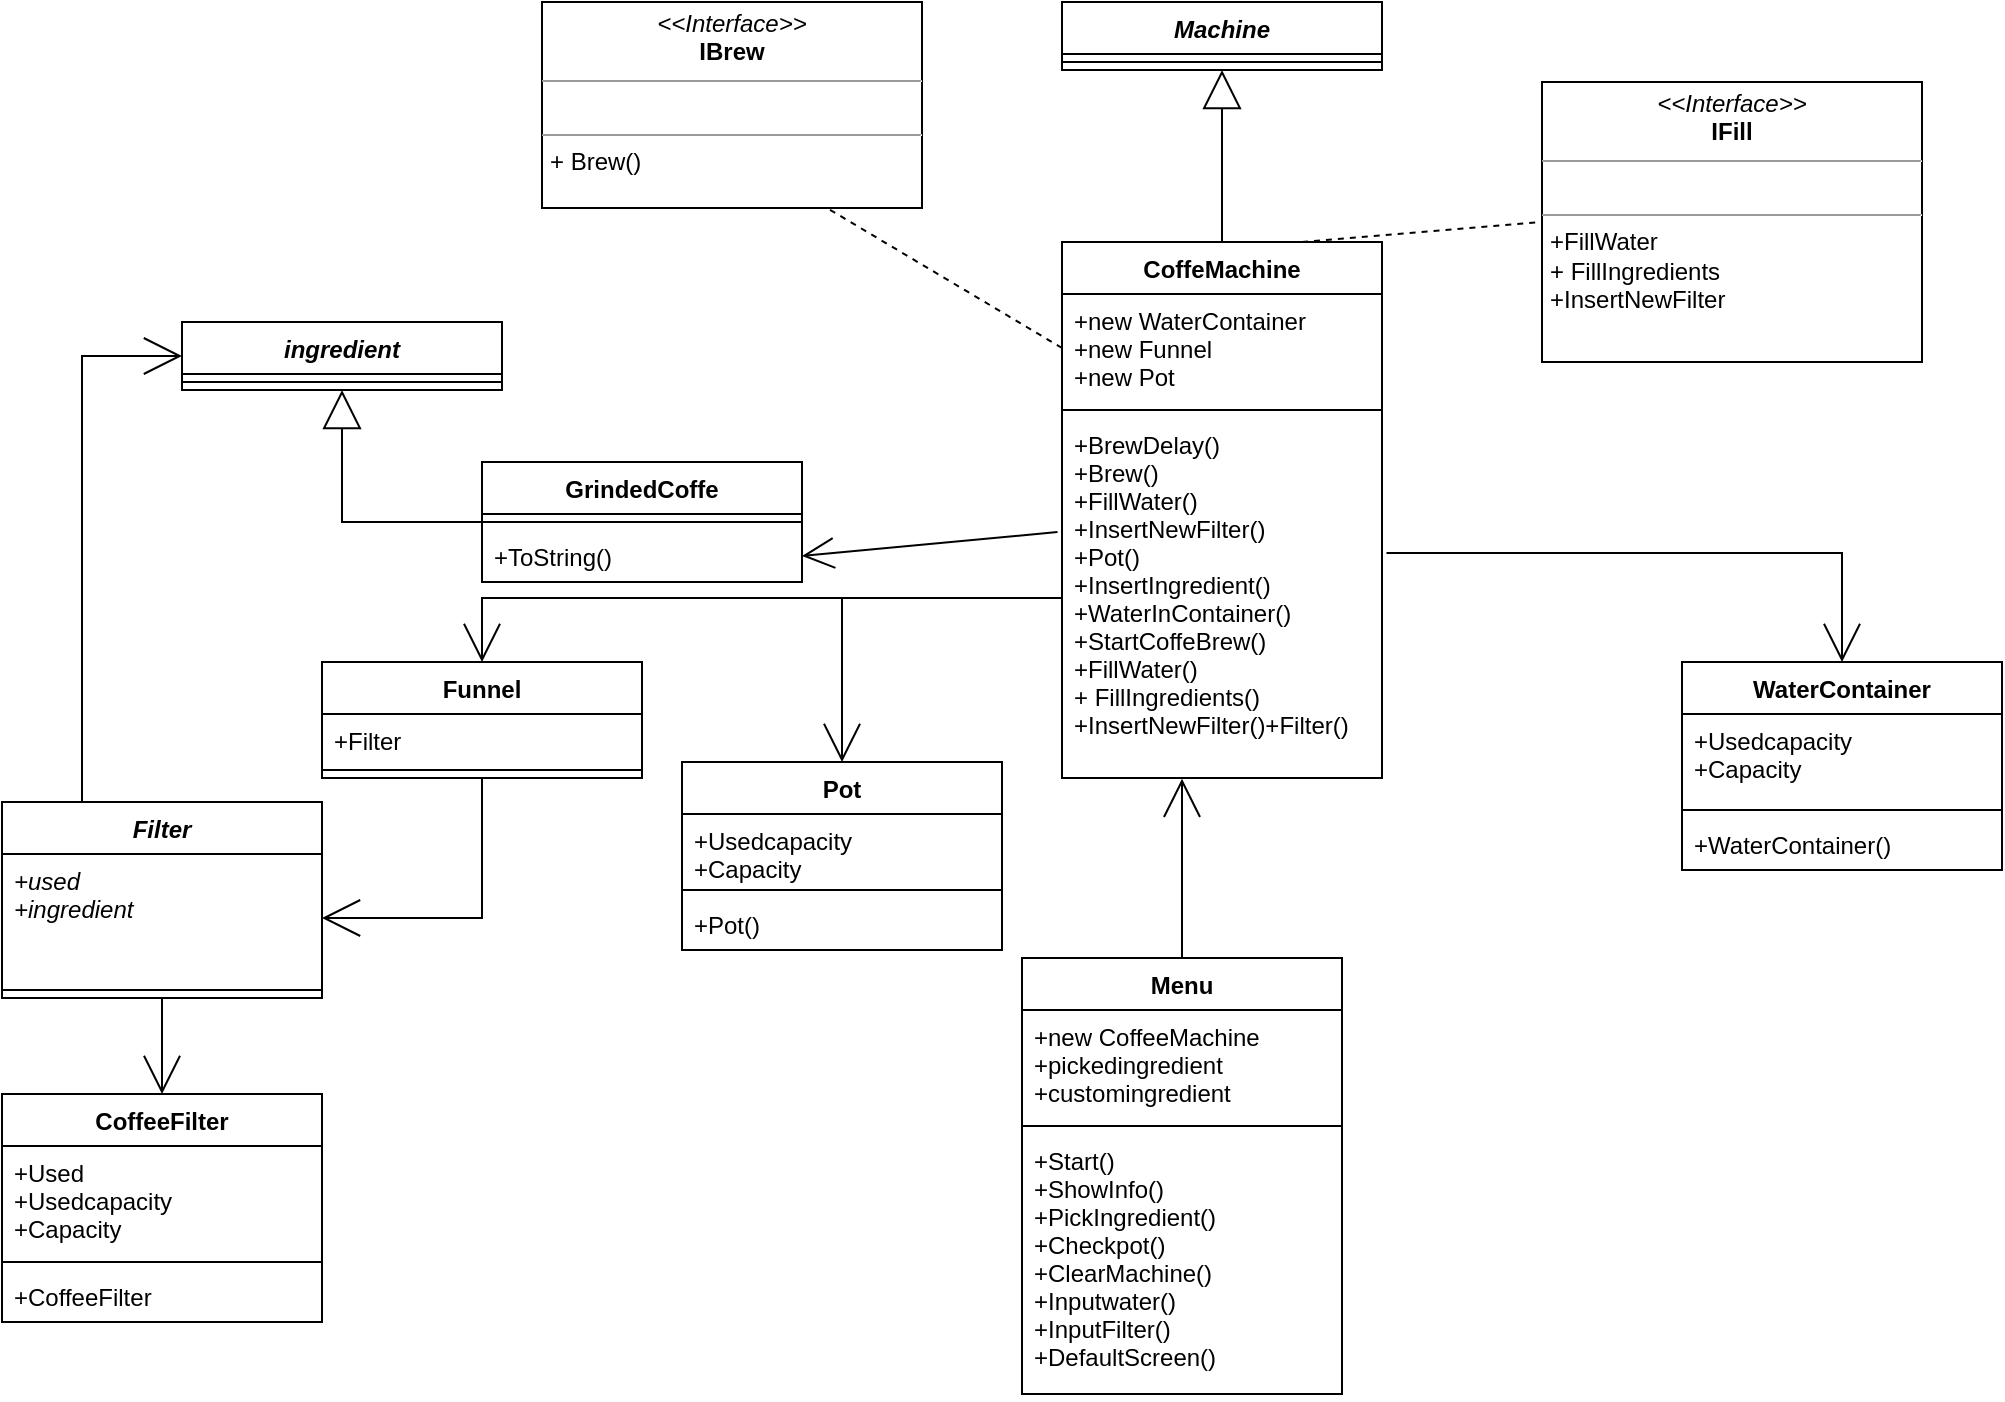 <mxfile version="13.8.8" type="device"><diagram id="LO_t9i2p7jxRv9cvfPRY" name="Page-1"><mxGraphModel dx="941" dy="929" grid="1" gridSize="10" guides="1" tooltips="1" connect="1" arrows="1" fold="1" page="0" pageScale="1" pageWidth="827" pageHeight="1169" background="none" math="0" shadow="0"><root><mxCell id="0"/><mxCell id="1" parent="0"/><mxCell id="_DNaBIefoMyBeeURHFws-1" value="Machine" style="swimlane;fontStyle=3;align=center;verticalAlign=top;childLayout=stackLayout;horizontal=1;startSize=26;horizontalStack=0;resizeParent=1;resizeParentMax=0;resizeLast=0;collapsible=1;marginBottom=0;" vertex="1" parent="1"><mxGeometry x="320" y="160" width="160" height="34" as="geometry"/></mxCell><mxCell id="_DNaBIefoMyBeeURHFws-3" value="" style="line;strokeWidth=1;fillColor=none;align=left;verticalAlign=middle;spacingTop=-1;spacingLeft=3;spacingRight=3;rotatable=0;labelPosition=right;points=[];portConstraint=eastwest;" vertex="1" parent="_DNaBIefoMyBeeURHFws-1"><mxGeometry y="26" width="160" height="8" as="geometry"/></mxCell><mxCell id="_DNaBIefoMyBeeURHFws-9" style="edgeStyle=orthogonalEdgeStyle;rounded=0;orthogonalLoop=1;jettySize=auto;html=1;exitX=0.5;exitY=0;exitDx=0;exitDy=0;entryX=0.5;entryY=1;entryDx=0;entryDy=0;endArrow=block;endFill=0;endSize=17;" edge="1" parent="1" source="_DNaBIefoMyBeeURHFws-69" target="_DNaBIefoMyBeeURHFws-1"><mxGeometry relative="1" as="geometry"><mxPoint x="400" y="360" as="sourcePoint"/></mxGeometry></mxCell><mxCell id="_DNaBIefoMyBeeURHFws-75" style="edgeStyle=orthogonalEdgeStyle;rounded=0;orthogonalLoop=1;jettySize=auto;html=1;exitX=0.5;exitY=1;exitDx=0;exitDy=0;endArrow=open;endFill=0;endSize=17;" edge="1" parent="1" source="_DNaBIefoMyBeeURHFws-14" target="_DNaBIefoMyBeeURHFws-19"><mxGeometry relative="1" as="geometry"/></mxCell><mxCell id="_DNaBIefoMyBeeURHFws-14" value="Funnel" style="swimlane;fontStyle=1;align=center;verticalAlign=top;childLayout=stackLayout;horizontal=1;startSize=26;horizontalStack=0;resizeParent=1;resizeParentMax=0;resizeLast=0;collapsible=1;marginBottom=0;" vertex="1" parent="1"><mxGeometry x="-50" y="490" width="160" height="58" as="geometry"/></mxCell><mxCell id="_DNaBIefoMyBeeURHFws-15" value="+Filter&#xA;" style="text;strokeColor=none;fillColor=none;align=left;verticalAlign=top;spacingLeft=4;spacingRight=4;overflow=hidden;rotatable=0;points=[[0,0.5],[1,0.5]];portConstraint=eastwest;" vertex="1" parent="_DNaBIefoMyBeeURHFws-14"><mxGeometry y="26" width="160" height="24" as="geometry"/></mxCell><mxCell id="_DNaBIefoMyBeeURHFws-16" value="" style="line;strokeWidth=1;fillColor=none;align=left;verticalAlign=middle;spacingTop=-1;spacingLeft=3;spacingRight=3;rotatable=0;labelPosition=right;points=[];portConstraint=eastwest;" vertex="1" parent="_DNaBIefoMyBeeURHFws-14"><mxGeometry y="50" width="160" height="8" as="geometry"/></mxCell><mxCell id="_DNaBIefoMyBeeURHFws-100" style="edgeStyle=orthogonalEdgeStyle;rounded=0;orthogonalLoop=1;jettySize=auto;html=1;exitX=0.5;exitY=1;exitDx=0;exitDy=0;entryX=0.5;entryY=0;entryDx=0;entryDy=0;endArrow=open;endFill=0;endSize=17;" edge="1" parent="1" source="_DNaBIefoMyBeeURHFws-18" target="_DNaBIefoMyBeeURHFws-44"><mxGeometry relative="1" as="geometry"/></mxCell><mxCell id="_DNaBIefoMyBeeURHFws-102" style="edgeStyle=orthogonalEdgeStyle;rounded=0;orthogonalLoop=1;jettySize=auto;html=1;exitX=0.25;exitY=0;exitDx=0;exitDy=0;entryX=0;entryY=0.5;entryDx=0;entryDy=0;endArrow=open;endFill=0;endSize=17;" edge="1" parent="1" source="_DNaBIefoMyBeeURHFws-18" target="_DNaBIefoMyBeeURHFws-36"><mxGeometry relative="1" as="geometry"/></mxCell><mxCell id="_DNaBIefoMyBeeURHFws-18" value="Filter" style="swimlane;fontStyle=3;align=center;verticalAlign=top;childLayout=stackLayout;horizontal=1;startSize=26;horizontalStack=0;resizeParent=1;resizeParentMax=0;resizeLast=0;collapsible=1;marginBottom=0;" vertex="1" parent="1"><mxGeometry x="-210" y="560" width="160" height="98" as="geometry"/></mxCell><mxCell id="_DNaBIefoMyBeeURHFws-19" value="+used&#xA;+ingredient&#xA;&#xA;&#xA;" style="text;strokeColor=none;fillColor=none;align=left;verticalAlign=top;spacingLeft=4;spacingRight=4;overflow=hidden;rotatable=0;points=[[0,0.5],[1,0.5]];portConstraint=eastwest;fontStyle=2" vertex="1" parent="_DNaBIefoMyBeeURHFws-18"><mxGeometry y="26" width="160" height="64" as="geometry"/></mxCell><mxCell id="_DNaBIefoMyBeeURHFws-20" value="" style="line;strokeWidth=1;fillColor=none;align=left;verticalAlign=middle;spacingTop=-1;spacingLeft=3;spacingRight=3;rotatable=0;labelPosition=right;points=[];portConstraint=eastwest;" vertex="1" parent="_DNaBIefoMyBeeURHFws-18"><mxGeometry y="90" width="160" height="8" as="geometry"/></mxCell><mxCell id="_DNaBIefoMyBeeURHFws-36" value="ingredient" style="swimlane;fontStyle=3;align=center;verticalAlign=top;childLayout=stackLayout;horizontal=1;startSize=26;horizontalStack=0;resizeParent=1;resizeParentMax=0;resizeLast=0;collapsible=1;marginBottom=0;" vertex="1" parent="1"><mxGeometry x="-120" y="320" width="160" height="34" as="geometry"/></mxCell><mxCell id="_DNaBIefoMyBeeURHFws-38" value="" style="line;strokeWidth=1;fillColor=none;align=left;verticalAlign=middle;spacingTop=-1;spacingLeft=3;spacingRight=3;rotatable=0;labelPosition=right;points=[];portConstraint=eastwest;" vertex="1" parent="_DNaBIefoMyBeeURHFws-36"><mxGeometry y="26" width="160" height="8" as="geometry"/></mxCell><mxCell id="_DNaBIefoMyBeeURHFws-40" value="WaterContainer" style="swimlane;fontStyle=1;align=center;verticalAlign=top;childLayout=stackLayout;horizontal=1;startSize=26;horizontalStack=0;resizeParent=1;resizeParentMax=0;resizeLast=0;collapsible=1;marginBottom=0;" vertex="1" parent="1"><mxGeometry x="630" y="490" width="160" height="104" as="geometry"/></mxCell><mxCell id="_DNaBIefoMyBeeURHFws-41" value="+Usedcapacity&#xA;+Capacity&#xA;&#xA;&#xA;" style="text;strokeColor=none;fillColor=none;align=left;verticalAlign=top;spacingLeft=4;spacingRight=4;overflow=hidden;rotatable=0;points=[[0,0.5],[1,0.5]];portConstraint=eastwest;" vertex="1" parent="_DNaBIefoMyBeeURHFws-40"><mxGeometry y="26" width="160" height="44" as="geometry"/></mxCell><mxCell id="_DNaBIefoMyBeeURHFws-42" value="" style="line;strokeWidth=1;fillColor=none;align=left;verticalAlign=middle;spacingTop=-1;spacingLeft=3;spacingRight=3;rotatable=0;labelPosition=right;points=[];portConstraint=eastwest;" vertex="1" parent="_DNaBIefoMyBeeURHFws-40"><mxGeometry y="70" width="160" height="8" as="geometry"/></mxCell><mxCell id="_DNaBIefoMyBeeURHFws-43" value="+WaterContainer()" style="text;strokeColor=none;fillColor=none;align=left;verticalAlign=top;spacingLeft=4;spacingRight=4;overflow=hidden;rotatable=0;points=[[0,0.5],[1,0.5]];portConstraint=eastwest;" vertex="1" parent="_DNaBIefoMyBeeURHFws-40"><mxGeometry y="78" width="160" height="26" as="geometry"/></mxCell><mxCell id="_DNaBIefoMyBeeURHFws-44" value="CoffeeFilter" style="swimlane;fontStyle=1;align=center;verticalAlign=top;childLayout=stackLayout;horizontal=1;startSize=26;horizontalStack=0;resizeParent=1;resizeParentMax=0;resizeLast=0;collapsible=1;marginBottom=0;" vertex="1" parent="1"><mxGeometry x="-210" y="706" width="160" height="114" as="geometry"/></mxCell><mxCell id="_DNaBIefoMyBeeURHFws-45" value="+Used&#xA;+Usedcapacity&#xA;+Capacity&#xA;&#xA;&#xA;" style="text;strokeColor=none;fillColor=none;align=left;verticalAlign=top;spacingLeft=4;spacingRight=4;overflow=hidden;rotatable=0;points=[[0,0.5],[1,0.5]];portConstraint=eastwest;" vertex="1" parent="_DNaBIefoMyBeeURHFws-44"><mxGeometry y="26" width="160" height="54" as="geometry"/></mxCell><mxCell id="_DNaBIefoMyBeeURHFws-46" value="" style="line;strokeWidth=1;fillColor=none;align=left;verticalAlign=middle;spacingTop=-1;spacingLeft=3;spacingRight=3;rotatable=0;labelPosition=right;points=[];portConstraint=eastwest;" vertex="1" parent="_DNaBIefoMyBeeURHFws-44"><mxGeometry y="80" width="160" height="8" as="geometry"/></mxCell><mxCell id="_DNaBIefoMyBeeURHFws-47" value="+CoffeeFilter" style="text;strokeColor=none;fillColor=none;align=left;verticalAlign=top;spacingLeft=4;spacingRight=4;overflow=hidden;rotatable=0;points=[[0,0.5],[1,0.5]];portConstraint=eastwest;" vertex="1" parent="_DNaBIefoMyBeeURHFws-44"><mxGeometry y="88" width="160" height="26" as="geometry"/></mxCell><mxCell id="_DNaBIefoMyBeeURHFws-51" value="GrindedCoffe" style="swimlane;fontStyle=1;align=center;verticalAlign=top;childLayout=stackLayout;horizontal=1;startSize=26;horizontalStack=0;resizeParent=1;resizeParentMax=0;resizeLast=0;collapsible=1;marginBottom=0;" vertex="1" parent="1"><mxGeometry x="30" y="390" width="160" height="60" as="geometry"/></mxCell><mxCell id="_DNaBIefoMyBeeURHFws-53" value="" style="line;strokeWidth=1;fillColor=none;align=left;verticalAlign=middle;spacingTop=-1;spacingLeft=3;spacingRight=3;rotatable=0;labelPosition=right;points=[];portConstraint=eastwest;" vertex="1" parent="_DNaBIefoMyBeeURHFws-51"><mxGeometry y="26" width="160" height="8" as="geometry"/></mxCell><mxCell id="_DNaBIefoMyBeeURHFws-54" value="+ToString()" style="text;strokeColor=none;fillColor=none;align=left;verticalAlign=top;spacingLeft=4;spacingRight=4;overflow=hidden;rotatable=0;points=[[0,0.5],[1,0.5]];portConstraint=eastwest;" vertex="1" parent="_DNaBIefoMyBeeURHFws-51"><mxGeometry y="34" width="160" height="26" as="geometry"/></mxCell><mxCell id="_DNaBIefoMyBeeURHFws-56" value="Menu" style="swimlane;fontStyle=1;align=center;verticalAlign=top;childLayout=stackLayout;horizontal=1;startSize=26;horizontalStack=0;resizeParent=1;resizeParentMax=0;resizeLast=0;collapsible=1;marginBottom=0;" vertex="1" parent="1"><mxGeometry x="300" y="638" width="160" height="218" as="geometry"/></mxCell><mxCell id="_DNaBIefoMyBeeURHFws-57" value="+new CoffeeMachine&#xA;+pickedingredient&#xA;+customingredient&#xA;" style="text;strokeColor=none;fillColor=none;align=left;verticalAlign=top;spacingLeft=4;spacingRight=4;overflow=hidden;rotatable=0;points=[[0,0.5],[1,0.5]];portConstraint=eastwest;" vertex="1" parent="_DNaBIefoMyBeeURHFws-56"><mxGeometry y="26" width="160" height="54" as="geometry"/></mxCell><mxCell id="_DNaBIefoMyBeeURHFws-58" value="" style="line;strokeWidth=1;fillColor=none;align=left;verticalAlign=middle;spacingTop=-1;spacingLeft=3;spacingRight=3;rotatable=0;labelPosition=right;points=[];portConstraint=eastwest;" vertex="1" parent="_DNaBIefoMyBeeURHFws-56"><mxGeometry y="80" width="160" height="8" as="geometry"/></mxCell><mxCell id="_DNaBIefoMyBeeURHFws-59" value="+Start()&#xA;+ShowInfo()&#xA;+PickIngredient()&#xA;+Checkpot()&#xA;+ClearMachine()&#xA;+Inputwater()&#xA;+InputFilter()&#xA;+DefaultScreen()&#xA;&#xA;" style="text;strokeColor=none;fillColor=none;align=left;verticalAlign=top;spacingLeft=4;spacingRight=4;overflow=hidden;rotatable=0;points=[[0,0.5],[1,0.5]];portConstraint=eastwest;" vertex="1" parent="_DNaBIefoMyBeeURHFws-56"><mxGeometry y="88" width="160" height="130" as="geometry"/></mxCell><mxCell id="_DNaBIefoMyBeeURHFws-74" style="edgeStyle=orthogonalEdgeStyle;rounded=0;orthogonalLoop=1;jettySize=auto;html=1;exitX=1.014;exitY=0.375;exitDx=0;exitDy=0;entryX=0.5;entryY=0;entryDx=0;entryDy=0;endArrow=open;endFill=0;endSize=17;exitPerimeter=0;" edge="1" parent="1" source="_DNaBIefoMyBeeURHFws-72" target="_DNaBIefoMyBeeURHFws-40"><mxGeometry relative="1" as="geometry"/></mxCell><mxCell id="_DNaBIefoMyBeeURHFws-69" value="CoffeMachine" style="swimlane;fontStyle=1;align=center;verticalAlign=top;childLayout=stackLayout;horizontal=1;startSize=26;horizontalStack=0;resizeParent=1;resizeParentMax=0;resizeLast=0;collapsible=1;marginBottom=0;" vertex="1" parent="1"><mxGeometry x="320" y="280" width="160" height="268" as="geometry"/></mxCell><mxCell id="_DNaBIefoMyBeeURHFws-70" value="+new WaterContainer&#xA;+new Funnel&#xA;+new Pot&#xA;" style="text;strokeColor=none;fillColor=none;align=left;verticalAlign=top;spacingLeft=4;spacingRight=4;overflow=hidden;rotatable=0;points=[[0,0.5],[1,0.5]];portConstraint=eastwest;" vertex="1" parent="_DNaBIefoMyBeeURHFws-69"><mxGeometry y="26" width="160" height="54" as="geometry"/></mxCell><mxCell id="_DNaBIefoMyBeeURHFws-71" value="" style="line;strokeWidth=1;fillColor=none;align=left;verticalAlign=middle;spacingTop=-1;spacingLeft=3;spacingRight=3;rotatable=0;labelPosition=right;points=[];portConstraint=eastwest;" vertex="1" parent="_DNaBIefoMyBeeURHFws-69"><mxGeometry y="80" width="160" height="8" as="geometry"/></mxCell><mxCell id="_DNaBIefoMyBeeURHFws-72" value="+BrewDelay()&#xA;+Brew()&#xA;+FillWater()&#xA;+InsertNewFilter()&#xA;+Pot()&#xA;+InsertIngredient()&#xA;+WaterInContainer()&#xA;+StartCoffeBrew()&#xA;+FillWater()&#xA;+ FillIngredients()&#xA;+InsertNewFilter()+Filter()" style="text;strokeColor=none;fillColor=none;align=left;verticalAlign=top;spacingLeft=4;spacingRight=4;overflow=hidden;rotatable=0;points=[[0,0.5],[1,0.5]];portConstraint=eastwest;" vertex="1" parent="_DNaBIefoMyBeeURHFws-69"><mxGeometry y="88" width="160" height="180" as="geometry"/></mxCell><mxCell id="_DNaBIefoMyBeeURHFws-73" style="edgeStyle=orthogonalEdgeStyle;rounded=0;orthogonalLoop=1;jettySize=auto;html=1;exitX=0.5;exitY=0;exitDx=0;exitDy=0;entryX=0.375;entryY=1.002;entryDx=0;entryDy=0;endArrow=open;endFill=0;endSize=17;entryPerimeter=0;" edge="1" parent="1" source="_DNaBIefoMyBeeURHFws-56" target="_DNaBIefoMyBeeURHFws-72"><mxGeometry relative="1" as="geometry"/></mxCell><mxCell id="_DNaBIefoMyBeeURHFws-78" style="edgeStyle=orthogonalEdgeStyle;rounded=0;orthogonalLoop=1;jettySize=auto;html=1;exitX=0;exitY=0.5;exitDx=0;exitDy=0;entryX=0.5;entryY=1;entryDx=0;entryDy=0;endArrow=block;endFill=0;endSize=17;" edge="1" parent="1" source="_DNaBIefoMyBeeURHFws-51" target="_DNaBIefoMyBeeURHFws-36"><mxGeometry relative="1" as="geometry"><mxPoint x="240" y="919" as="sourcePoint"/></mxGeometry></mxCell><mxCell id="_DNaBIefoMyBeeURHFws-79" value="&lt;p style=&quot;margin: 0px ; margin-top: 4px ; text-align: center&quot;&gt;&lt;i&gt;&amp;lt;&amp;lt;Interface&amp;gt;&amp;gt;&lt;/i&gt;&lt;br&gt;&lt;b&gt;IFill&lt;/b&gt;&lt;/p&gt;&lt;hr size=&quot;1&quot;&gt;&lt;br&gt;&lt;hr size=&quot;1&quot;&gt;&lt;p style=&quot;margin: 0px ; margin-left: 4px&quot;&gt;+FillWater&lt;br&gt;+ FillIngredients&lt;/p&gt;&lt;p style=&quot;margin: 0px ; margin-left: 4px&quot;&gt;+InsertNewFilter&lt;br&gt;&lt;/p&gt;" style="verticalAlign=top;align=left;overflow=fill;fontSize=12;fontFamily=Helvetica;html=1;" vertex="1" parent="1"><mxGeometry x="560" y="200" width="190" height="140" as="geometry"/></mxCell><mxCell id="_DNaBIefoMyBeeURHFws-81" value="" style="endArrow=none;dashed=1;html=1;entryX=0;entryY=0.5;entryDx=0;entryDy=0;exitX=0.75;exitY=0;exitDx=0;exitDy=0;" edge="1" parent="1" source="_DNaBIefoMyBeeURHFws-69" target="_DNaBIefoMyBeeURHFws-79"><mxGeometry width="50" height="50" relative="1" as="geometry"><mxPoint x="200" y="570" as="sourcePoint"/><mxPoint x="250" y="520" as="targetPoint"/></mxGeometry></mxCell><mxCell id="_DNaBIefoMyBeeURHFws-82" value="&lt;p style=&quot;margin: 0px ; margin-top: 4px ; text-align: center&quot;&gt;&lt;i&gt;&amp;lt;&amp;lt;Interface&amp;gt;&amp;gt;&lt;/i&gt;&lt;br&gt;&lt;b&gt;IBrew&lt;/b&gt;&lt;/p&gt;&lt;hr size=&quot;1&quot;&gt;&lt;br&gt;&lt;hr size=&quot;1&quot;&gt;&lt;p style=&quot;margin: 0px ; margin-left: 4px&quot;&gt;+ Brew()&lt;br&gt;&lt;/p&gt;" style="verticalAlign=top;align=left;overflow=fill;fontSize=12;fontFamily=Helvetica;html=1;" vertex="1" parent="1"><mxGeometry x="60" y="160" width="190" height="103" as="geometry"/></mxCell><mxCell id="_DNaBIefoMyBeeURHFws-83" value="" style="endArrow=none;dashed=1;html=1;entryX=0.75;entryY=1;entryDx=0;entryDy=0;exitX=0;exitY=0.5;exitDx=0;exitDy=0;" edge="1" parent="1" source="_DNaBIefoMyBeeURHFws-70" target="_DNaBIefoMyBeeURHFws-82"><mxGeometry width="50" height="50" relative="1" as="geometry"><mxPoint x="200" y="560" as="sourcePoint"/><mxPoint x="250" y="510" as="targetPoint"/></mxGeometry></mxCell><mxCell id="_DNaBIefoMyBeeURHFws-85" value="Pot" style="swimlane;fontStyle=1;align=center;verticalAlign=top;childLayout=stackLayout;horizontal=1;startSize=26;horizontalStack=0;resizeParent=1;resizeParentMax=0;resizeLast=0;collapsible=1;marginBottom=0;" vertex="1" parent="1"><mxGeometry x="130" y="540" width="160" height="94" as="geometry"/></mxCell><mxCell id="_DNaBIefoMyBeeURHFws-86" value="+Usedcapacity&#xA;+Capacity&#xA;" style="text;strokeColor=none;fillColor=none;align=left;verticalAlign=top;spacingLeft=4;spacingRight=4;overflow=hidden;rotatable=0;points=[[0,0.5],[1,0.5]];portConstraint=eastwest;" vertex="1" parent="_DNaBIefoMyBeeURHFws-85"><mxGeometry y="26" width="160" height="34" as="geometry"/></mxCell><mxCell id="_DNaBIefoMyBeeURHFws-87" value="" style="line;strokeWidth=1;fillColor=none;align=left;verticalAlign=middle;spacingTop=-1;spacingLeft=3;spacingRight=3;rotatable=0;labelPosition=right;points=[];portConstraint=eastwest;" vertex="1" parent="_DNaBIefoMyBeeURHFws-85"><mxGeometry y="60" width="160" height="8" as="geometry"/></mxCell><mxCell id="_DNaBIefoMyBeeURHFws-88" value="+Pot()" style="text;strokeColor=none;fillColor=none;align=left;verticalAlign=top;spacingLeft=4;spacingRight=4;overflow=hidden;rotatable=0;points=[[0,0.5],[1,0.5]];portConstraint=eastwest;" vertex="1" parent="_DNaBIefoMyBeeURHFws-85"><mxGeometry y="68" width="160" height="26" as="geometry"/></mxCell><mxCell id="_DNaBIefoMyBeeURHFws-91" style="edgeStyle=orthogonalEdgeStyle;rounded=0;orthogonalLoop=1;jettySize=auto;html=1;exitX=0;exitY=0.5;exitDx=0;exitDy=0;entryX=0.5;entryY=0;entryDx=0;entryDy=0;endArrow=open;endFill=0;endSize=17;" edge="1" parent="1" source="_DNaBIefoMyBeeURHFws-72" target="_DNaBIefoMyBeeURHFws-85"><mxGeometry relative="1" as="geometry"/></mxCell><mxCell id="_DNaBIefoMyBeeURHFws-96" style="edgeStyle=orthogonalEdgeStyle;rounded=0;orthogonalLoop=1;jettySize=auto;html=1;exitX=0;exitY=0.5;exitDx=0;exitDy=0;entryX=0.5;entryY=0;entryDx=0;entryDy=0;endArrow=open;endFill=0;endSize=17;" edge="1" parent="1" source="_DNaBIefoMyBeeURHFws-72" target="_DNaBIefoMyBeeURHFws-14"><mxGeometry relative="1" as="geometry"/></mxCell><mxCell id="_DNaBIefoMyBeeURHFws-104" value="" style="endArrow=open;html=1;exitX=-0.014;exitY=0.317;exitDx=0;exitDy=0;exitPerimeter=0;entryX=1;entryY=0.5;entryDx=0;entryDy=0;endSize=14;endFill=0;" edge="1" parent="1" source="_DNaBIefoMyBeeURHFws-72" target="_DNaBIefoMyBeeURHFws-54"><mxGeometry width="50" height="50" relative="1" as="geometry"><mxPoint x="80" y="560" as="sourcePoint"/><mxPoint x="130" y="510" as="targetPoint"/></mxGeometry></mxCell></root></mxGraphModel></diagram></mxfile>
